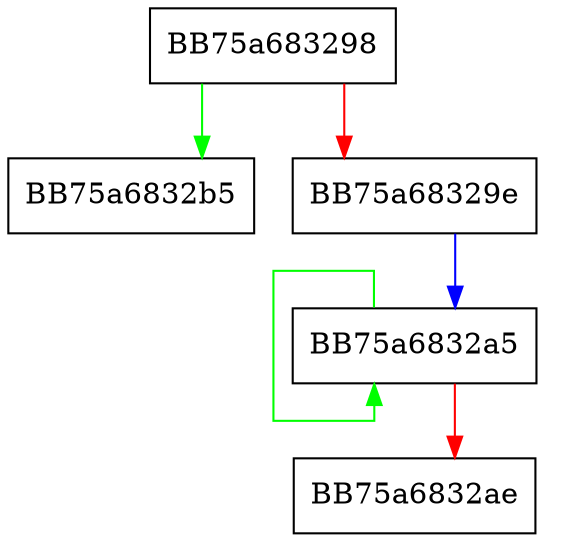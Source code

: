 digraph sqlite3ColumnType {
  node [shape="box"];
  graph [splines=ortho];
  BB75a683298 -> BB75a6832b5 [color="green"];
  BB75a683298 -> BB75a68329e [color="red"];
  BB75a68329e -> BB75a6832a5 [color="blue"];
  BB75a6832a5 -> BB75a6832a5 [color="green"];
  BB75a6832a5 -> BB75a6832ae [color="red"];
}